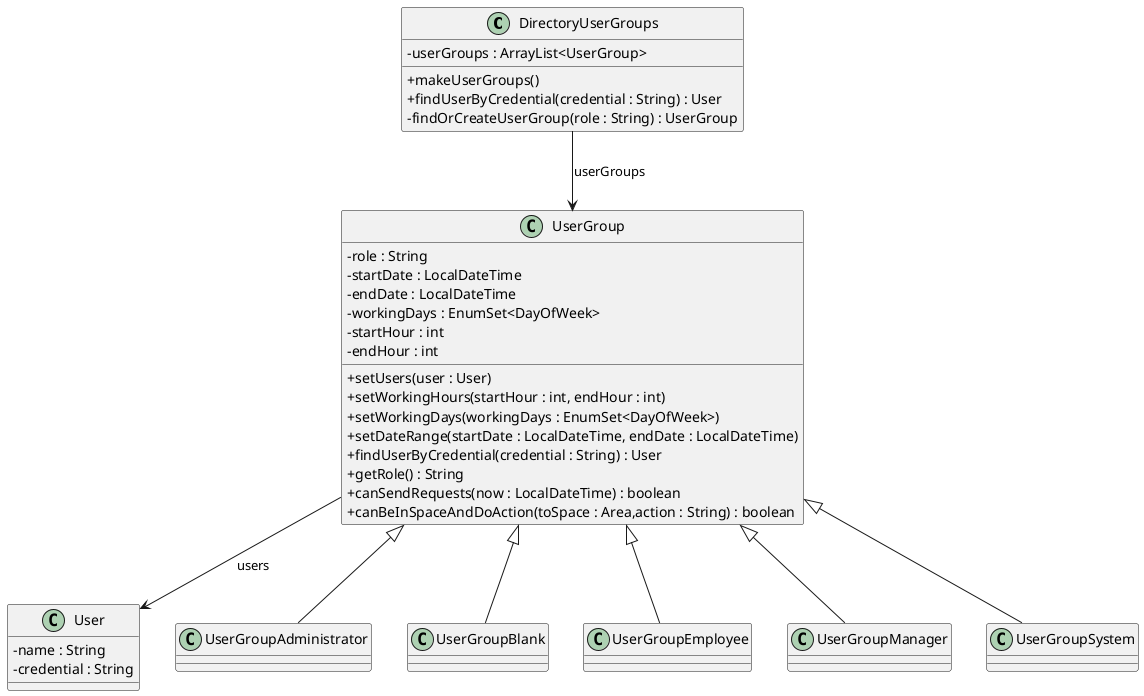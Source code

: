  @startuml
'https://plantuml.com/sequence-diagram
skinparam classAttributeIconSize 0

class DirectoryUserGroups {
    - userGroups : ArrayList<UserGroup>
    + makeUserGroups()
    + findUserByCredential(credential : String) : User
    - findOrCreateUserGroup(role : String) : UserGroup
}

class UserGroup {
    - role : String
    - startDate : LocalDateTime
    - endDate : LocalDateTime
    - workingDays : EnumSet<DayOfWeek>
    - startHour : int
    - endHour : int
    + setUsers(user : User)
    + setWorkingHours(startHour : int, endHour : int)
    + setWorkingDays(workingDays : EnumSet<DayOfWeek>)
    + setDateRange(startDate : LocalDateTime, endDate : LocalDateTime)
    + findUserByCredential(credential : String) : User
    + getRole() : String
    + canSendRequests(now : LocalDateTime) : boolean
    + canBeInSpaceAndDoAction(toSpace : Area,action : String) : boolean
}

class User {
    - name : String
    - credential : String
}

class UserGroupAdministrator extends UserGroup{

}
class UserGroupBlank extends UserGroup{

}
class UserGroupEmployee extends UserGroup{

}
class UserGroupManager extends UserGroup{

}
class UserGroupSystem extends UserGroup{

}

DirectoryUserGroups  -->  UserGroup : userGroups
UserGroup  -->  User : users
@enduml